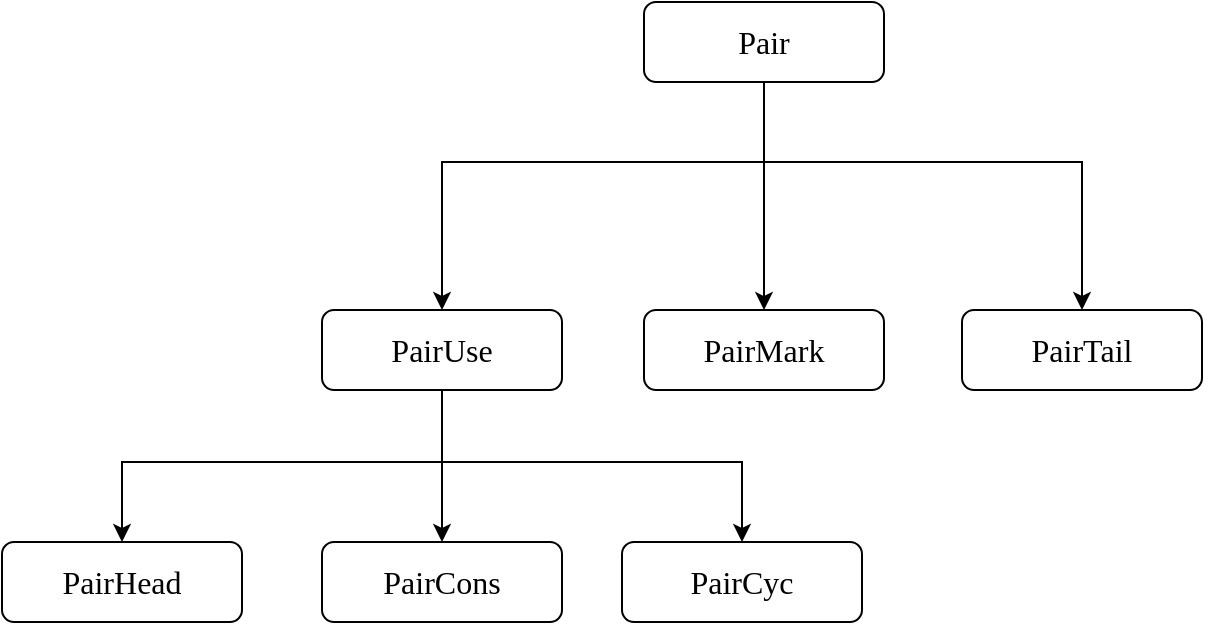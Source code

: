 <mxfile version="23.0.2" type="device">
  <diagram name="Page-1" id="g2En_MvE7VVeZXWGFTWg">
    <mxGraphModel dx="1098" dy="838" grid="1" gridSize="10" guides="1" tooltips="1" connect="1" arrows="1" fold="1" page="1" pageScale="1" pageWidth="827" pageHeight="1169" math="0" shadow="0">
      <root>
        <mxCell id="0" />
        <mxCell id="1" parent="0" />
        <mxCell id="BTMg9m3gH8nT0w3-OcOO-14" value="" style="edgeStyle=orthogonalEdgeStyle;rounded=0;orthogonalLoop=1;jettySize=auto;html=1;" parent="1" source="BTMg9m3gH8nT0w3-OcOO-2" target="BTMg9m3gH8nT0w3-OcOO-13" edge="1">
          <mxGeometry relative="1" as="geometry">
            <Array as="points">
              <mxPoint x="451" y="370" />
              <mxPoint x="610" y="370" />
            </Array>
          </mxGeometry>
        </mxCell>
        <mxCell id="BTMg9m3gH8nT0w3-OcOO-16" value="" style="edgeStyle=orthogonalEdgeStyle;rounded=0;orthogonalLoop=1;jettySize=auto;html=1;" parent="1" source="BTMg9m3gH8nT0w3-OcOO-2" target="BTMg9m3gH8nT0w3-OcOO-15" edge="1">
          <mxGeometry relative="1" as="geometry">
            <Array as="points">
              <mxPoint x="451" y="370" />
              <mxPoint x="290" y="370" />
            </Array>
          </mxGeometry>
        </mxCell>
        <mxCell id="BTMg9m3gH8nT0w3-OcOO-19" value="" style="edgeStyle=orthogonalEdgeStyle;rounded=0;orthogonalLoop=1;jettySize=auto;html=1;entryX=0.5;entryY=0;entryDx=0;entryDy=0;" parent="1" source="BTMg9m3gH8nT0w3-OcOO-2" target="BTMg9m3gH8nT0w3-OcOO-9" edge="1">
          <mxGeometry relative="1" as="geometry" />
        </mxCell>
        <mxCell id="BTMg9m3gH8nT0w3-OcOO-2" value="Pair" style="rounded=1;whiteSpace=wrap;html=1;fontSize=16;fontFamily=Lucida Console;" parent="1" vertex="1">
          <mxGeometry x="391" y="290" width="120" height="40" as="geometry" />
        </mxCell>
        <mxCell id="BTMg9m3gH8nT0w3-OcOO-3" value="PairHead" style="rounded=1;whiteSpace=wrap;html=1;fontSize=16;fontFamily=Lucida Console;" parent="1" vertex="1">
          <mxGeometry x="70" y="560" width="120" height="40" as="geometry" />
        </mxCell>
        <mxCell id="BTMg9m3gH8nT0w3-OcOO-5" value="PairCons" style="rounded=1;whiteSpace=wrap;html=1;fontSize=16;fontFamily=Lucida Console;" parent="1" vertex="1">
          <mxGeometry x="230" y="560" width="120" height="40" as="geometry" />
        </mxCell>
        <mxCell id="BTMg9m3gH8nT0w3-OcOO-7" value="PairCyc" style="rounded=1;whiteSpace=wrap;html=1;fontSize=16;fontFamily=Lucida Console;" parent="1" vertex="1">
          <mxGeometry x="380" y="560" width="120" height="40" as="geometry" />
        </mxCell>
        <mxCell id="BTMg9m3gH8nT0w3-OcOO-9" value="PairMark" style="rounded=1;whiteSpace=wrap;html=1;fontSize=16;fontFamily=Lucida Console;" parent="1" vertex="1">
          <mxGeometry x="391" y="444" width="120" height="40" as="geometry" />
        </mxCell>
        <mxCell id="BTMg9m3gH8nT0w3-OcOO-13" value="PairTail" style="rounded=1;whiteSpace=wrap;html=1;fontSize=16;fontFamily=Lucida Console;" parent="1" vertex="1">
          <mxGeometry x="550" y="444" width="120" height="40" as="geometry" />
        </mxCell>
        <mxCell id="BTMg9m3gH8nT0w3-OcOO-17" value="" style="edgeStyle=orthogonalEdgeStyle;rounded=0;orthogonalLoop=1;jettySize=auto;html=1;" parent="1" source="BTMg9m3gH8nT0w3-OcOO-15" target="BTMg9m3gH8nT0w3-OcOO-5" edge="1">
          <mxGeometry relative="1" as="geometry" />
        </mxCell>
        <mxCell id="BTMg9m3gH8nT0w3-OcOO-21" style="edgeStyle=orthogonalEdgeStyle;rounded=0;orthogonalLoop=1;jettySize=auto;html=1;exitX=0.5;exitY=1;exitDx=0;exitDy=0;entryX=0.5;entryY=0;entryDx=0;entryDy=0;" parent="1" source="BTMg9m3gH8nT0w3-OcOO-15" target="BTMg9m3gH8nT0w3-OcOO-3" edge="1">
          <mxGeometry relative="1" as="geometry">
            <Array as="points">
              <mxPoint x="290" y="520" />
              <mxPoint x="130" y="520" />
            </Array>
          </mxGeometry>
        </mxCell>
        <mxCell id="BTMg9m3gH8nT0w3-OcOO-22" style="edgeStyle=orthogonalEdgeStyle;rounded=0;orthogonalLoop=1;jettySize=auto;html=1;exitX=0.5;exitY=1;exitDx=0;exitDy=0;entryX=0.5;entryY=0;entryDx=0;entryDy=0;" parent="1" source="BTMg9m3gH8nT0w3-OcOO-15" target="BTMg9m3gH8nT0w3-OcOO-7" edge="1">
          <mxGeometry relative="1" as="geometry">
            <Array as="points">
              <mxPoint x="290" y="520" />
              <mxPoint x="440" y="520" />
            </Array>
          </mxGeometry>
        </mxCell>
        <mxCell id="BTMg9m3gH8nT0w3-OcOO-15" value="PairUse" style="rounded=1;whiteSpace=wrap;html=1;fontSize=16;fontFamily=Lucida Console;" parent="1" vertex="1">
          <mxGeometry x="230" y="444" width="120" height="40" as="geometry" />
        </mxCell>
      </root>
    </mxGraphModel>
  </diagram>
</mxfile>

